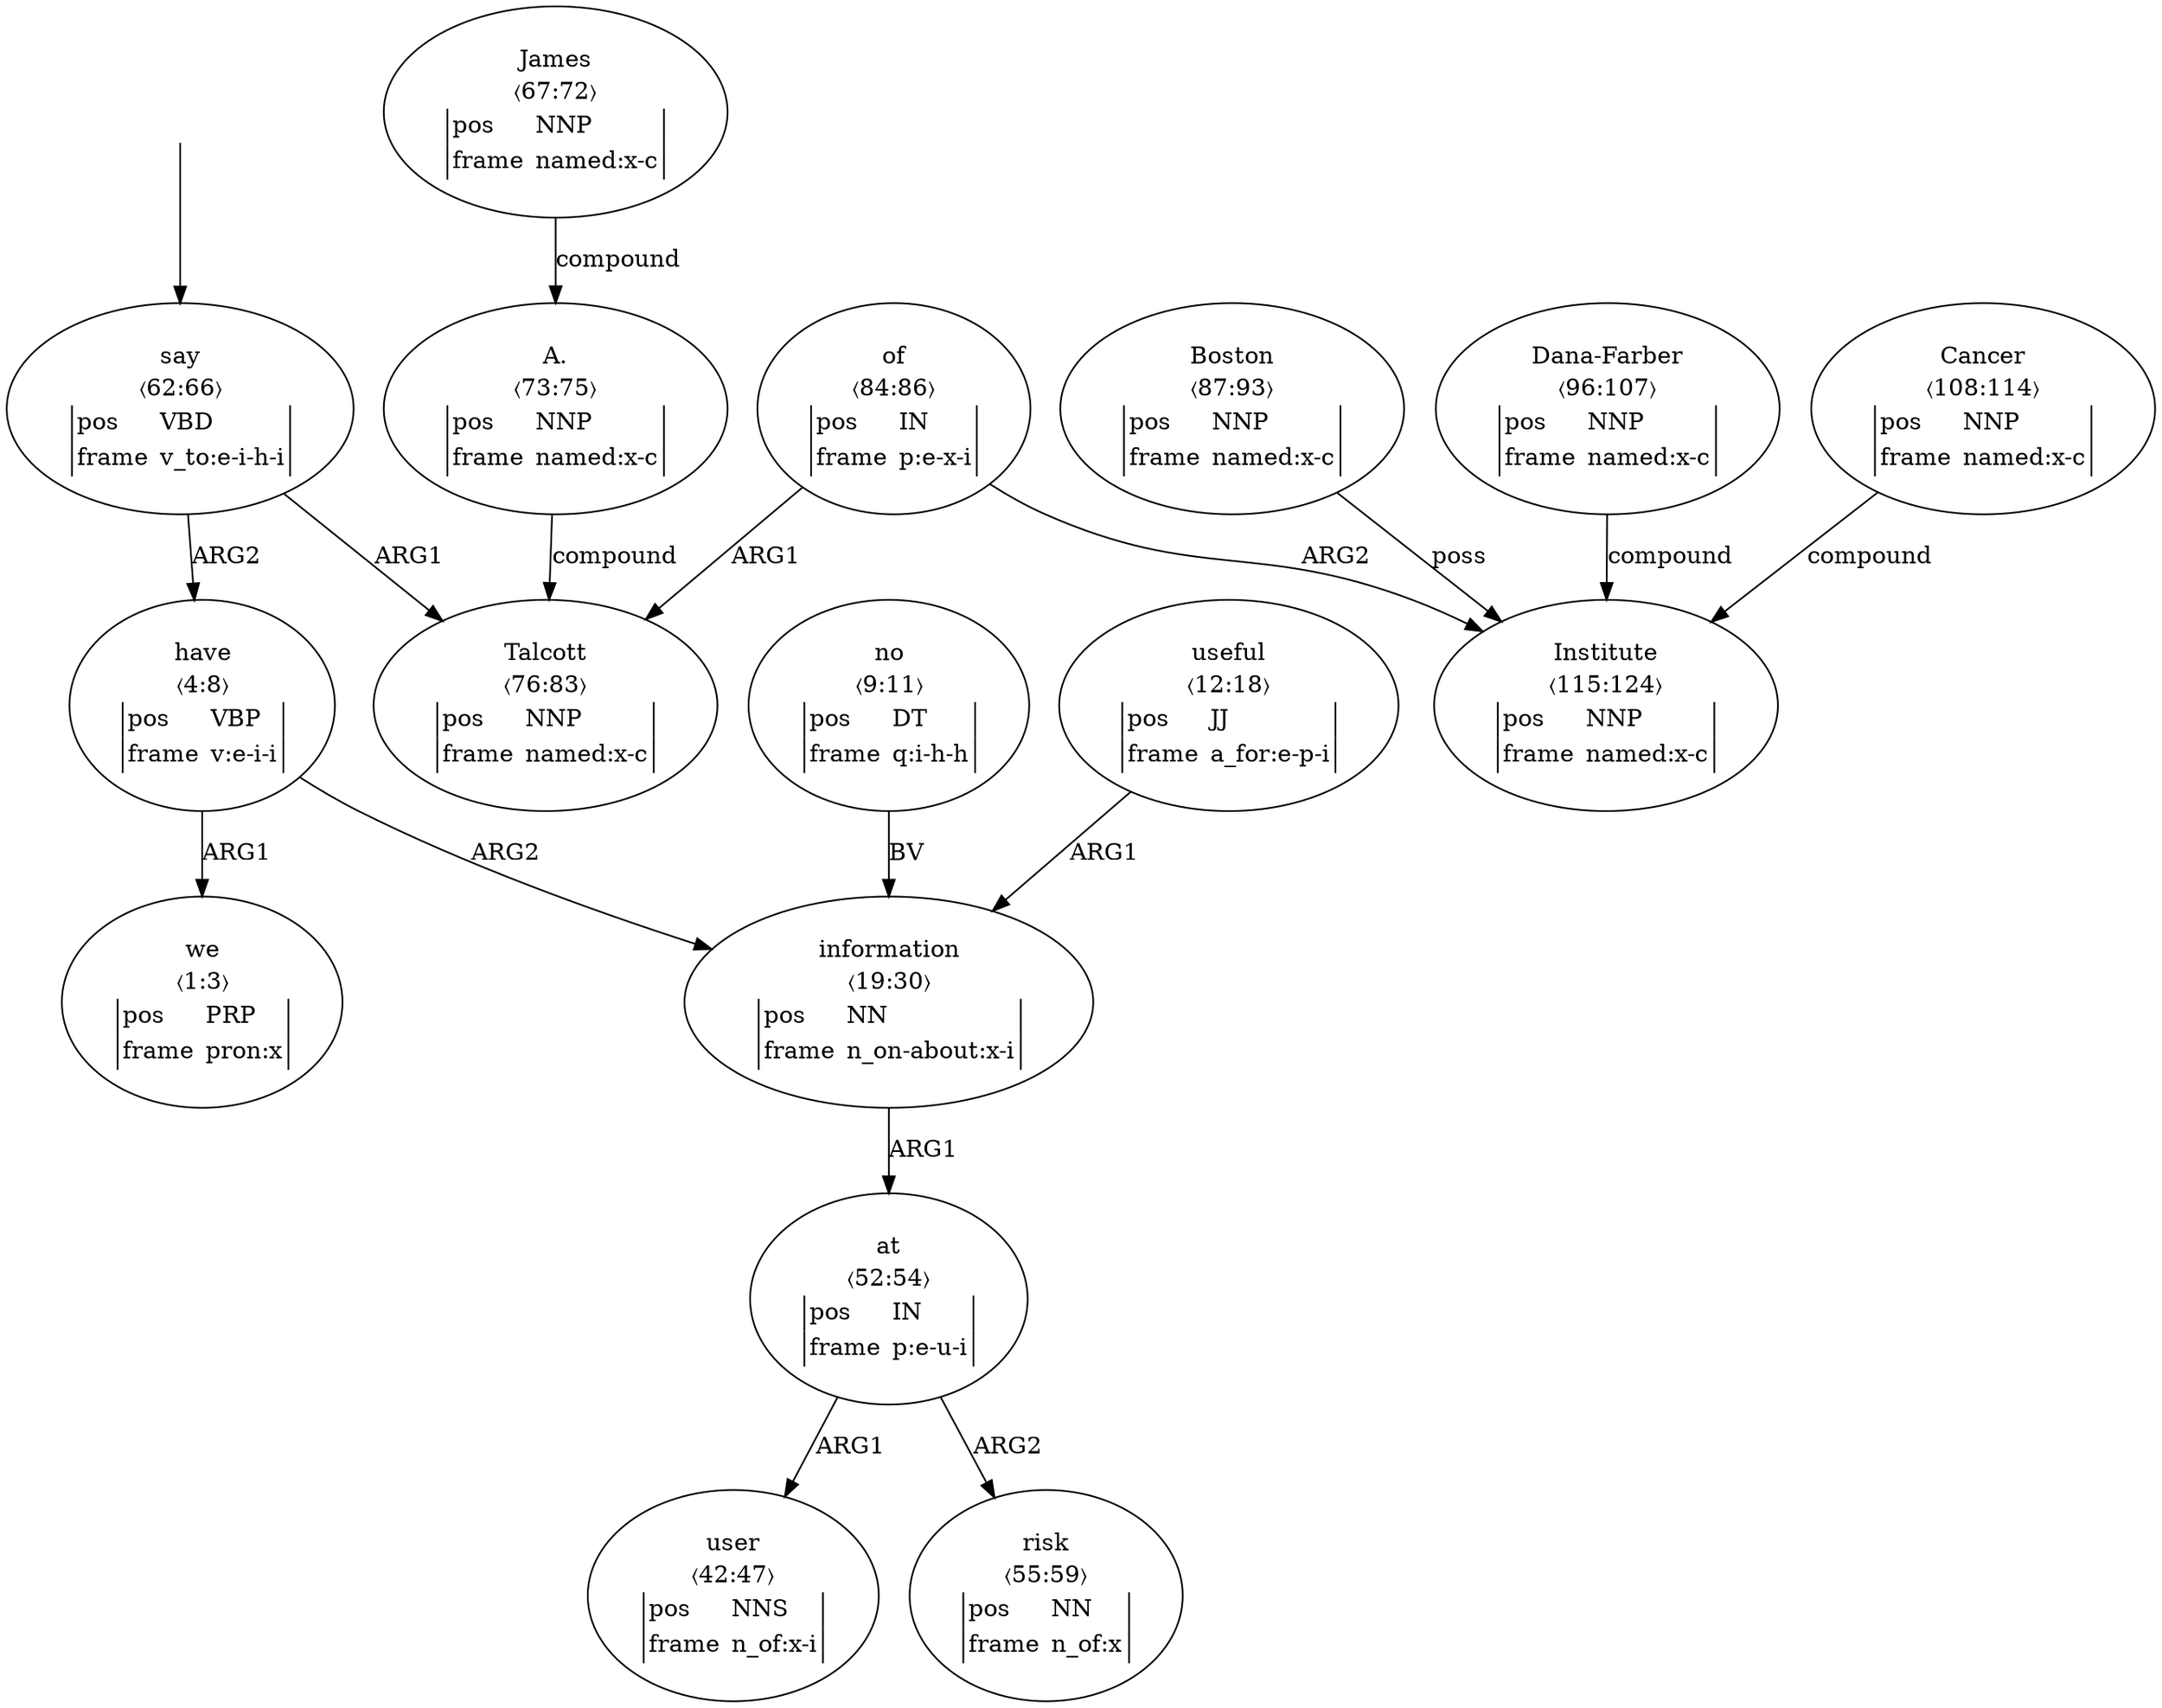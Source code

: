 digraph "20003009" {
  top [ style=invis ];
  top -> 14;
  1 [ label=<<table align="center" border="0" cellspacing="0"><tr><td colspan="2">we</td></tr><tr><td colspan="2">〈1:3〉</td></tr><tr><td sides="l" border="1" align="left">pos</td><td sides="r" border="1" align="left">PRP</td></tr><tr><td sides="l" border="1" align="left">frame</td><td sides="r" border="1" align="left">pron:x</td></tr></table>> ];
  2 [ label=<<table align="center" border="0" cellspacing="0"><tr><td colspan="2">have</td></tr><tr><td colspan="2">〈4:8〉</td></tr><tr><td sides="l" border="1" align="left">pos</td><td sides="r" border="1" align="left">VBP</td></tr><tr><td sides="l" border="1" align="left">frame</td><td sides="r" border="1" align="left">v:e-i-i</td></tr></table>> ];
  3 [ label=<<table align="center" border="0" cellspacing="0"><tr><td colspan="2">no</td></tr><tr><td colspan="2">〈9:11〉</td></tr><tr><td sides="l" border="1" align="left">pos</td><td sides="r" border="1" align="left">DT</td></tr><tr><td sides="l" border="1" align="left">frame</td><td sides="r" border="1" align="left">q:i-h-h</td></tr></table>> ];
  4 [ label=<<table align="center" border="0" cellspacing="0"><tr><td colspan="2">useful</td></tr><tr><td colspan="2">〈12:18〉</td></tr><tr><td sides="l" border="1" align="left">pos</td><td sides="r" border="1" align="left">JJ</td></tr><tr><td sides="l" border="1" align="left">frame</td><td sides="r" border="1" align="left">a_for:e-p-i</td></tr></table>> ];
  5 [ label=<<table align="center" border="0" cellspacing="0"><tr><td colspan="2">information</td></tr><tr><td colspan="2">〈19:30〉</td></tr><tr><td sides="l" border="1" align="left">pos</td><td sides="r" border="1" align="left">NN</td></tr><tr><td sides="l" border="1" align="left">frame</td><td sides="r" border="1" align="left">n_on-about:x-i</td></tr></table>> ];
  8 [ label=<<table align="center" border="0" cellspacing="0"><tr><td colspan="2">user</td></tr><tr><td colspan="2">〈42:47〉</td></tr><tr><td sides="l" border="1" align="left">pos</td><td sides="r" border="1" align="left">NNS</td></tr><tr><td sides="l" border="1" align="left">frame</td><td sides="r" border="1" align="left">n_of:x-i</td></tr></table>> ];
  10 [ label=<<table align="center" border="0" cellspacing="0"><tr><td colspan="2">at</td></tr><tr><td colspan="2">〈52:54〉</td></tr><tr><td sides="l" border="1" align="left">pos</td><td sides="r" border="1" align="left">IN</td></tr><tr><td sides="l" border="1" align="left">frame</td><td sides="r" border="1" align="left">p:e-u-i</td></tr></table>> ];
  11 [ label=<<table align="center" border="0" cellspacing="0"><tr><td colspan="2">risk</td></tr><tr><td colspan="2">〈55:59〉</td></tr><tr><td sides="l" border="1" align="left">pos</td><td sides="r" border="1" align="left">NN</td></tr><tr><td sides="l" border="1" align="left">frame</td><td sides="r" border="1" align="left">n_of:x</td></tr></table>> ];
  14 [ label=<<table align="center" border="0" cellspacing="0"><tr><td colspan="2">say</td></tr><tr><td colspan="2">〈62:66〉</td></tr><tr><td sides="l" border="1" align="left">pos</td><td sides="r" border="1" align="left">VBD</td></tr><tr><td sides="l" border="1" align="left">frame</td><td sides="r" border="1" align="left">v_to:e-i-h-i</td></tr></table>> ];
  15 [ label=<<table align="center" border="0" cellspacing="0"><tr><td colspan="2">James</td></tr><tr><td colspan="2">〈67:72〉</td></tr><tr><td sides="l" border="1" align="left">pos</td><td sides="r" border="1" align="left">NNP</td></tr><tr><td sides="l" border="1" align="left">frame</td><td sides="r" border="1" align="left">named:x-c</td></tr></table>> ];
  16 [ label=<<table align="center" border="0" cellspacing="0"><tr><td colspan="2">A.</td></tr><tr><td colspan="2">〈73:75〉</td></tr><tr><td sides="l" border="1" align="left">pos</td><td sides="r" border="1" align="left">NNP</td></tr><tr><td sides="l" border="1" align="left">frame</td><td sides="r" border="1" align="left">named:x-c</td></tr></table>> ];
  17 [ label=<<table align="center" border="0" cellspacing="0"><tr><td colspan="2">Talcott</td></tr><tr><td colspan="2">〈76:83〉</td></tr><tr><td sides="l" border="1" align="left">pos</td><td sides="r" border="1" align="left">NNP</td></tr><tr><td sides="l" border="1" align="left">frame</td><td sides="r" border="1" align="left">named:x-c</td></tr></table>> ];
  18 [ label=<<table align="center" border="0" cellspacing="0"><tr><td colspan="2">of</td></tr><tr><td colspan="2">〈84:86〉</td></tr><tr><td sides="l" border="1" align="left">pos</td><td sides="r" border="1" align="left">IN</td></tr><tr><td sides="l" border="1" align="left">frame</td><td sides="r" border="1" align="left">p:e-x-i</td></tr></table>> ];
  19 [ label=<<table align="center" border="0" cellspacing="0"><tr><td colspan="2">Boston</td></tr><tr><td colspan="2">〈87:93〉</td></tr><tr><td sides="l" border="1" align="left">pos</td><td sides="r" border="1" align="left">NNP</td></tr><tr><td sides="l" border="1" align="left">frame</td><td sides="r" border="1" align="left">named:x-c</td></tr></table>> ];
  21 [ label=<<table align="center" border="0" cellspacing="0"><tr><td colspan="2">Dana-Farber</td></tr><tr><td colspan="2">〈96:107〉</td></tr><tr><td sides="l" border="1" align="left">pos</td><td sides="r" border="1" align="left">NNP</td></tr><tr><td sides="l" border="1" align="left">frame</td><td sides="r" border="1" align="left">named:x-c</td></tr></table>> ];
  22 [ label=<<table align="center" border="0" cellspacing="0"><tr><td colspan="2">Cancer</td></tr><tr><td colspan="2">〈108:114〉</td></tr><tr><td sides="l" border="1" align="left">pos</td><td sides="r" border="1" align="left">NNP</td></tr><tr><td sides="l" border="1" align="left">frame</td><td sides="r" border="1" align="left">named:x-c</td></tr></table>> ];
  23 [ label=<<table align="center" border="0" cellspacing="0"><tr><td colspan="2">Institute</td></tr><tr><td colspan="2">〈115:124〉</td></tr><tr><td sides="l" border="1" align="left">pos</td><td sides="r" border="1" align="left">NNP</td></tr><tr><td sides="l" border="1" align="left">frame</td><td sides="r" border="1" align="left">named:x-c</td></tr></table>> ];
  10 -> 11 [ label="ARG2" ];
  15 -> 16 [ label="compound" ];
  3 -> 5 [ label="BV" ];
  10 -> 8 [ label="ARG1" ];
  22 -> 23 [ label="compound" ];
  21 -> 23 [ label="compound" ];
  14 -> 17 [ label="ARG1" ];
  2 -> 5 [ label="ARG2" ];
  5 -> 10 [ label="ARG1" ];
  14 -> 2 [ label="ARG2" ];
  2 -> 1 [ label="ARG1" ];
  18 -> 17 [ label="ARG1" ];
  19 -> 23 [ label="poss" ];
  4 -> 5 [ label="ARG1" ];
  18 -> 23 [ label="ARG2" ];
  16 -> 17 [ label="compound" ];
}

